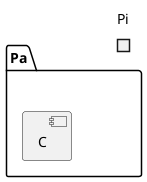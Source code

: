 {
  "sha1": "1zhvqka2l2lfnsx7qf21sifzqsrdpy1",
  "insertion": {
    "when": "2024-05-30T20:48:19.858Z",
    "url": "https://forum.plantuml.net/16261/error-when-using-map-and-portin-portout-in-a-component",
    "user": "plantuml@gmail.com"
  }
}
@startuml
allowmixing

Package Pa {
    portin Pi
    component C {
    }
}
@enduml
